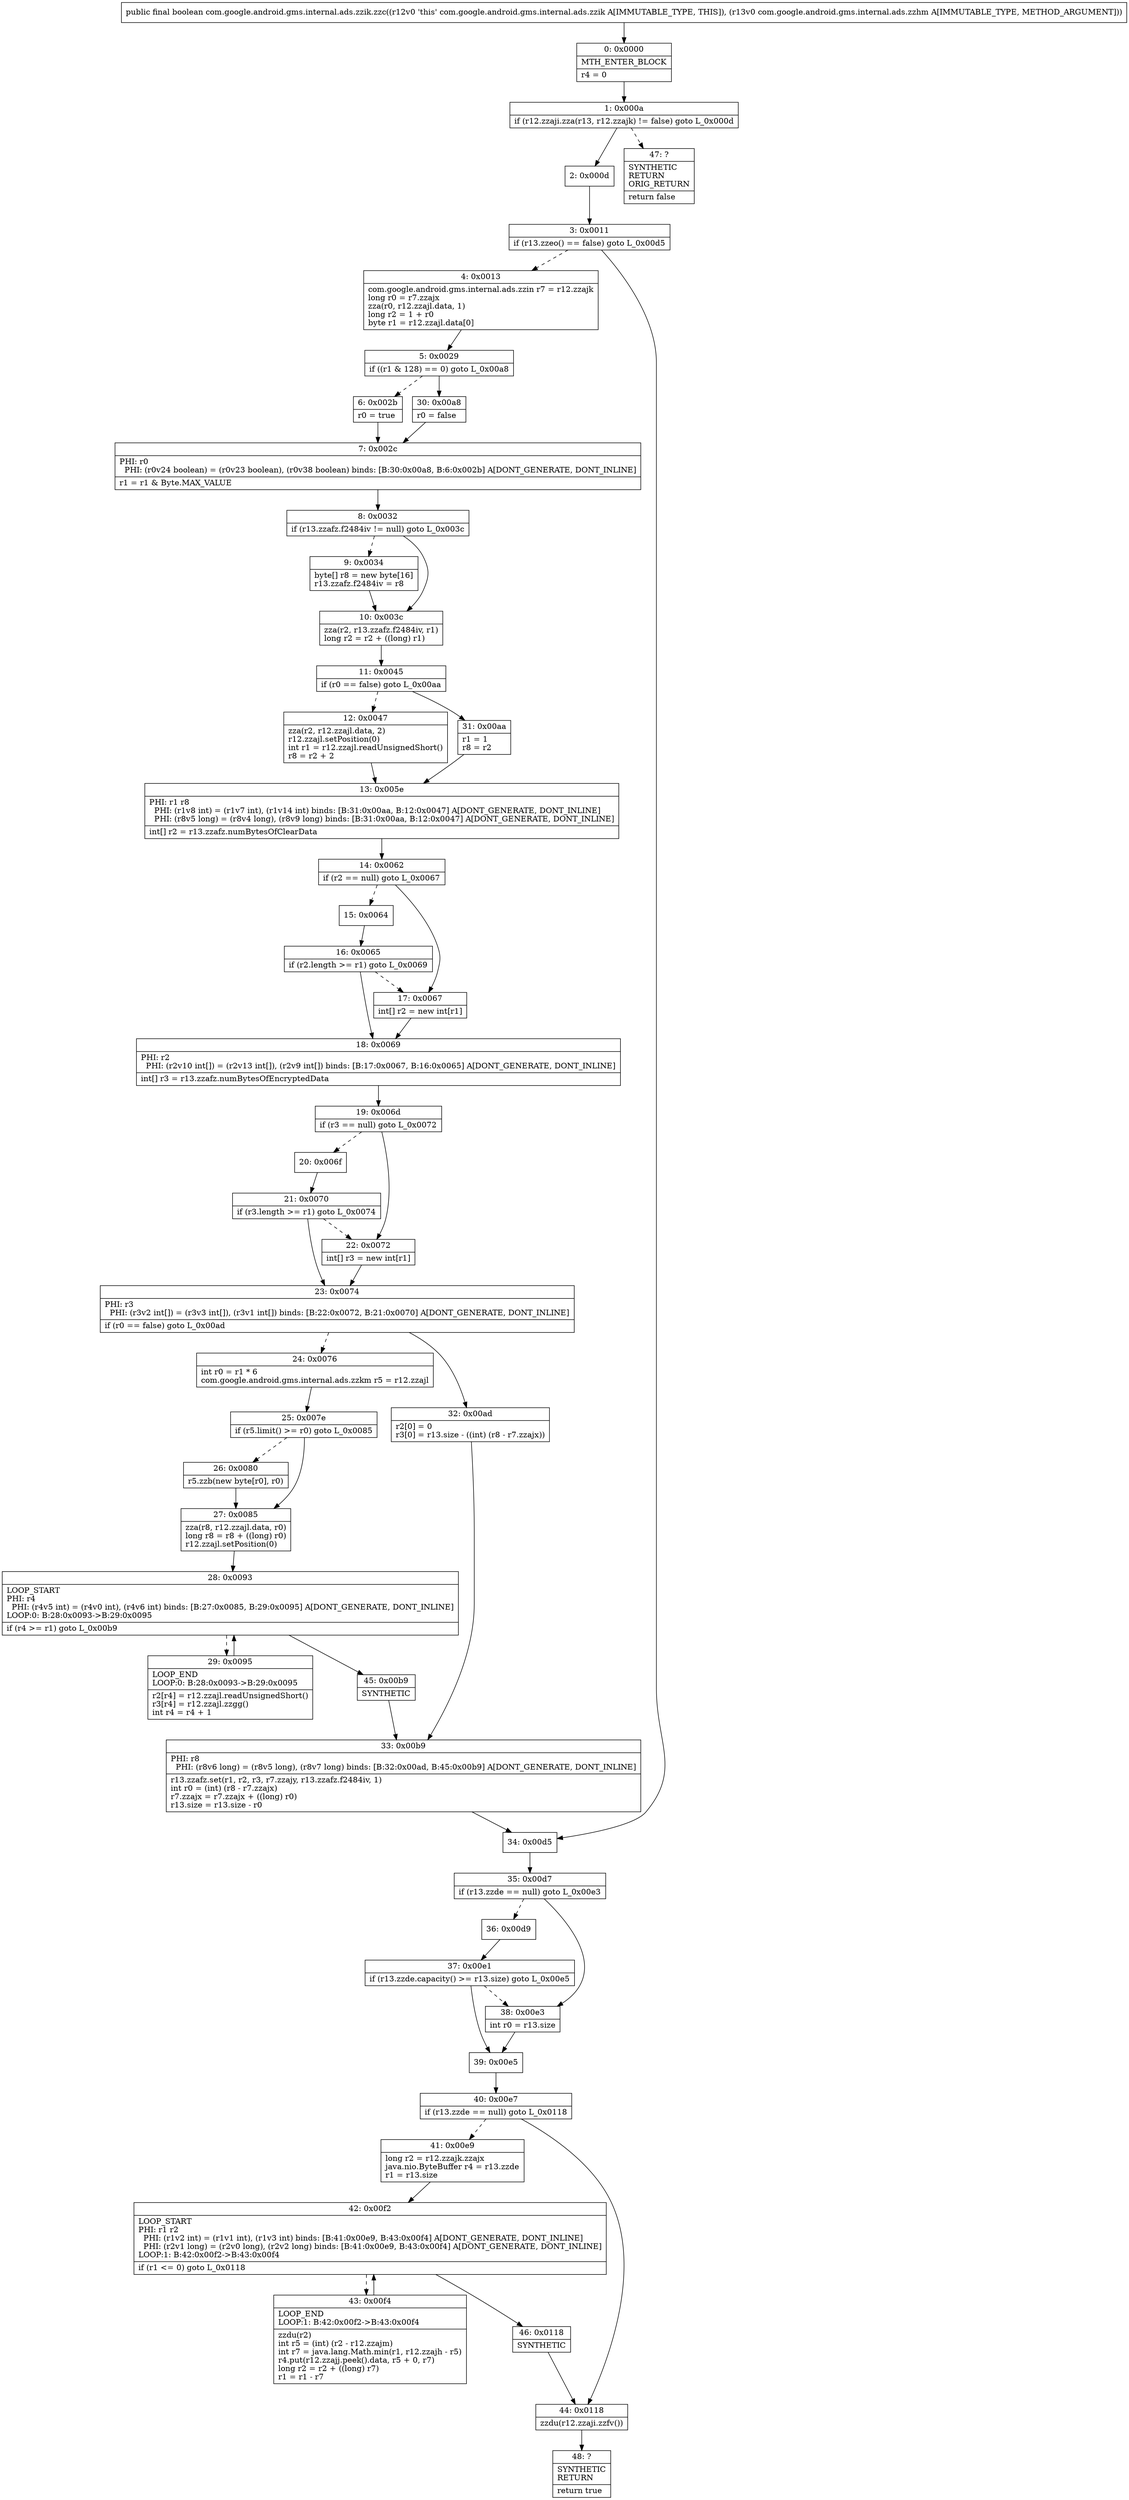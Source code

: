 digraph "CFG forcom.google.android.gms.internal.ads.zzik.zzc(Lcom\/google\/android\/gms\/internal\/ads\/zzhm;)Z" {
Node_0 [shape=record,label="{0\:\ 0x0000|MTH_ENTER_BLOCK\l|r4 = 0\l}"];
Node_1 [shape=record,label="{1\:\ 0x000a|if (r12.zzaji.zza(r13, r12.zzajk) != false) goto L_0x000d\l}"];
Node_2 [shape=record,label="{2\:\ 0x000d}"];
Node_3 [shape=record,label="{3\:\ 0x0011|if (r13.zzeo() == false) goto L_0x00d5\l}"];
Node_4 [shape=record,label="{4\:\ 0x0013|com.google.android.gms.internal.ads.zzin r7 = r12.zzajk\llong r0 = r7.zzajx\lzza(r0, r12.zzajl.data, 1)\llong r2 = 1 + r0\lbyte r1 = r12.zzajl.data[0]\l}"];
Node_5 [shape=record,label="{5\:\ 0x0029|if ((r1 & 128) == 0) goto L_0x00a8\l}"];
Node_6 [shape=record,label="{6\:\ 0x002b|r0 = true\l}"];
Node_7 [shape=record,label="{7\:\ 0x002c|PHI: r0 \l  PHI: (r0v24 boolean) = (r0v23 boolean), (r0v38 boolean) binds: [B:30:0x00a8, B:6:0x002b] A[DONT_GENERATE, DONT_INLINE]\l|r1 = r1 & Byte.MAX_VALUE\l}"];
Node_8 [shape=record,label="{8\:\ 0x0032|if (r13.zzafz.f2484iv != null) goto L_0x003c\l}"];
Node_9 [shape=record,label="{9\:\ 0x0034|byte[] r8 = new byte[16]\lr13.zzafz.f2484iv = r8\l}"];
Node_10 [shape=record,label="{10\:\ 0x003c|zza(r2, r13.zzafz.f2484iv, r1)\llong r2 = r2 + ((long) r1)\l}"];
Node_11 [shape=record,label="{11\:\ 0x0045|if (r0 == false) goto L_0x00aa\l}"];
Node_12 [shape=record,label="{12\:\ 0x0047|zza(r2, r12.zzajl.data, 2)\lr12.zzajl.setPosition(0)\lint r1 = r12.zzajl.readUnsignedShort()\lr8 = r2 + 2\l}"];
Node_13 [shape=record,label="{13\:\ 0x005e|PHI: r1 r8 \l  PHI: (r1v8 int) = (r1v7 int), (r1v14 int) binds: [B:31:0x00aa, B:12:0x0047] A[DONT_GENERATE, DONT_INLINE]\l  PHI: (r8v5 long) = (r8v4 long), (r8v9 long) binds: [B:31:0x00aa, B:12:0x0047] A[DONT_GENERATE, DONT_INLINE]\l|int[] r2 = r13.zzafz.numBytesOfClearData\l}"];
Node_14 [shape=record,label="{14\:\ 0x0062|if (r2 == null) goto L_0x0067\l}"];
Node_15 [shape=record,label="{15\:\ 0x0064}"];
Node_16 [shape=record,label="{16\:\ 0x0065|if (r2.length \>= r1) goto L_0x0069\l}"];
Node_17 [shape=record,label="{17\:\ 0x0067|int[] r2 = new int[r1]\l}"];
Node_18 [shape=record,label="{18\:\ 0x0069|PHI: r2 \l  PHI: (r2v10 int[]) = (r2v13 int[]), (r2v9 int[]) binds: [B:17:0x0067, B:16:0x0065] A[DONT_GENERATE, DONT_INLINE]\l|int[] r3 = r13.zzafz.numBytesOfEncryptedData\l}"];
Node_19 [shape=record,label="{19\:\ 0x006d|if (r3 == null) goto L_0x0072\l}"];
Node_20 [shape=record,label="{20\:\ 0x006f}"];
Node_21 [shape=record,label="{21\:\ 0x0070|if (r3.length \>= r1) goto L_0x0074\l}"];
Node_22 [shape=record,label="{22\:\ 0x0072|int[] r3 = new int[r1]\l}"];
Node_23 [shape=record,label="{23\:\ 0x0074|PHI: r3 \l  PHI: (r3v2 int[]) = (r3v3 int[]), (r3v1 int[]) binds: [B:22:0x0072, B:21:0x0070] A[DONT_GENERATE, DONT_INLINE]\l|if (r0 == false) goto L_0x00ad\l}"];
Node_24 [shape=record,label="{24\:\ 0x0076|int r0 = r1 * 6\lcom.google.android.gms.internal.ads.zzkm r5 = r12.zzajl\l}"];
Node_25 [shape=record,label="{25\:\ 0x007e|if (r5.limit() \>= r0) goto L_0x0085\l}"];
Node_26 [shape=record,label="{26\:\ 0x0080|r5.zzb(new byte[r0], r0)\l}"];
Node_27 [shape=record,label="{27\:\ 0x0085|zza(r8, r12.zzajl.data, r0)\llong r8 = r8 + ((long) r0)\lr12.zzajl.setPosition(0)\l}"];
Node_28 [shape=record,label="{28\:\ 0x0093|LOOP_START\lPHI: r4 \l  PHI: (r4v5 int) = (r4v0 int), (r4v6 int) binds: [B:27:0x0085, B:29:0x0095] A[DONT_GENERATE, DONT_INLINE]\lLOOP:0: B:28:0x0093\-\>B:29:0x0095\l|if (r4 \>= r1) goto L_0x00b9\l}"];
Node_29 [shape=record,label="{29\:\ 0x0095|LOOP_END\lLOOP:0: B:28:0x0093\-\>B:29:0x0095\l|r2[r4] = r12.zzajl.readUnsignedShort()\lr3[r4] = r12.zzajl.zzgg()\lint r4 = r4 + 1\l}"];
Node_30 [shape=record,label="{30\:\ 0x00a8|r0 = false\l}"];
Node_31 [shape=record,label="{31\:\ 0x00aa|r1 = 1\lr8 = r2\l}"];
Node_32 [shape=record,label="{32\:\ 0x00ad|r2[0] = 0\lr3[0] = r13.size \- ((int) (r8 \- r7.zzajx))\l}"];
Node_33 [shape=record,label="{33\:\ 0x00b9|PHI: r8 \l  PHI: (r8v6 long) = (r8v5 long), (r8v7 long) binds: [B:32:0x00ad, B:45:0x00b9] A[DONT_GENERATE, DONT_INLINE]\l|r13.zzafz.set(r1, r2, r3, r7.zzajy, r13.zzafz.f2484iv, 1)\lint r0 = (int) (r8 \- r7.zzajx)\lr7.zzajx = r7.zzajx + ((long) r0)\lr13.size = r13.size \- r0\l}"];
Node_34 [shape=record,label="{34\:\ 0x00d5}"];
Node_35 [shape=record,label="{35\:\ 0x00d7|if (r13.zzde == null) goto L_0x00e3\l}"];
Node_36 [shape=record,label="{36\:\ 0x00d9}"];
Node_37 [shape=record,label="{37\:\ 0x00e1|if (r13.zzde.capacity() \>= r13.size) goto L_0x00e5\l}"];
Node_38 [shape=record,label="{38\:\ 0x00e3|int r0 = r13.size\l}"];
Node_39 [shape=record,label="{39\:\ 0x00e5}"];
Node_40 [shape=record,label="{40\:\ 0x00e7|if (r13.zzde == null) goto L_0x0118\l}"];
Node_41 [shape=record,label="{41\:\ 0x00e9|long r2 = r12.zzajk.zzajx\ljava.nio.ByteBuffer r4 = r13.zzde\lr1 = r13.size\l}"];
Node_42 [shape=record,label="{42\:\ 0x00f2|LOOP_START\lPHI: r1 r2 \l  PHI: (r1v2 int) = (r1v1 int), (r1v3 int) binds: [B:41:0x00e9, B:43:0x00f4] A[DONT_GENERATE, DONT_INLINE]\l  PHI: (r2v1 long) = (r2v0 long), (r2v2 long) binds: [B:41:0x00e9, B:43:0x00f4] A[DONT_GENERATE, DONT_INLINE]\lLOOP:1: B:42:0x00f2\-\>B:43:0x00f4\l|if (r1 \<= 0) goto L_0x0118\l}"];
Node_43 [shape=record,label="{43\:\ 0x00f4|LOOP_END\lLOOP:1: B:42:0x00f2\-\>B:43:0x00f4\l|zzdu(r2)\lint r5 = (int) (r2 \- r12.zzajm)\lint r7 = java.lang.Math.min(r1, r12.zzajh \- r5)\lr4.put(r12.zzajj.peek().data, r5 + 0, r7)\llong r2 = r2 + ((long) r7)\lr1 = r1 \- r7\l}"];
Node_44 [shape=record,label="{44\:\ 0x0118|zzdu(r12.zzaji.zzfv())\l}"];
Node_45 [shape=record,label="{45\:\ 0x00b9|SYNTHETIC\l}"];
Node_46 [shape=record,label="{46\:\ 0x0118|SYNTHETIC\l}"];
Node_47 [shape=record,label="{47\:\ ?|SYNTHETIC\lRETURN\lORIG_RETURN\l|return false\l}"];
Node_48 [shape=record,label="{48\:\ ?|SYNTHETIC\lRETURN\l|return true\l}"];
MethodNode[shape=record,label="{public final boolean com.google.android.gms.internal.ads.zzik.zzc((r12v0 'this' com.google.android.gms.internal.ads.zzik A[IMMUTABLE_TYPE, THIS]), (r13v0 com.google.android.gms.internal.ads.zzhm A[IMMUTABLE_TYPE, METHOD_ARGUMENT])) }"];
MethodNode -> Node_0;
Node_0 -> Node_1;
Node_1 -> Node_2;
Node_1 -> Node_47[style=dashed];
Node_2 -> Node_3;
Node_3 -> Node_4[style=dashed];
Node_3 -> Node_34;
Node_4 -> Node_5;
Node_5 -> Node_6[style=dashed];
Node_5 -> Node_30;
Node_6 -> Node_7;
Node_7 -> Node_8;
Node_8 -> Node_9[style=dashed];
Node_8 -> Node_10;
Node_9 -> Node_10;
Node_10 -> Node_11;
Node_11 -> Node_12[style=dashed];
Node_11 -> Node_31;
Node_12 -> Node_13;
Node_13 -> Node_14;
Node_14 -> Node_15[style=dashed];
Node_14 -> Node_17;
Node_15 -> Node_16;
Node_16 -> Node_17[style=dashed];
Node_16 -> Node_18;
Node_17 -> Node_18;
Node_18 -> Node_19;
Node_19 -> Node_20[style=dashed];
Node_19 -> Node_22;
Node_20 -> Node_21;
Node_21 -> Node_22[style=dashed];
Node_21 -> Node_23;
Node_22 -> Node_23;
Node_23 -> Node_24[style=dashed];
Node_23 -> Node_32;
Node_24 -> Node_25;
Node_25 -> Node_26[style=dashed];
Node_25 -> Node_27;
Node_26 -> Node_27;
Node_27 -> Node_28;
Node_28 -> Node_29[style=dashed];
Node_28 -> Node_45;
Node_29 -> Node_28;
Node_30 -> Node_7;
Node_31 -> Node_13;
Node_32 -> Node_33;
Node_33 -> Node_34;
Node_34 -> Node_35;
Node_35 -> Node_36[style=dashed];
Node_35 -> Node_38;
Node_36 -> Node_37;
Node_37 -> Node_38[style=dashed];
Node_37 -> Node_39;
Node_38 -> Node_39;
Node_39 -> Node_40;
Node_40 -> Node_41[style=dashed];
Node_40 -> Node_44;
Node_41 -> Node_42;
Node_42 -> Node_43[style=dashed];
Node_42 -> Node_46;
Node_43 -> Node_42;
Node_44 -> Node_48;
Node_45 -> Node_33;
Node_46 -> Node_44;
}

